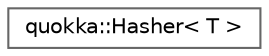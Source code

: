 digraph "Graphical Class Hierarchy"
{
 // LATEX_PDF_SIZE
  bgcolor="transparent";
  edge [fontname=Helvetica,fontsize=10,labelfontname=Helvetica,labelfontsize=10];
  node [fontname=Helvetica,fontsize=10,shape=box,height=0.2,width=0.4];
  rankdir="LR";
  Node0 [id="Node000000",label="quokka::Hasher\< T \>",height=0.2,width=0.4,color="grey40", fillcolor="white", style="filled",URL="$structquokka_1_1Hasher.html",tooltip=" "];
}
